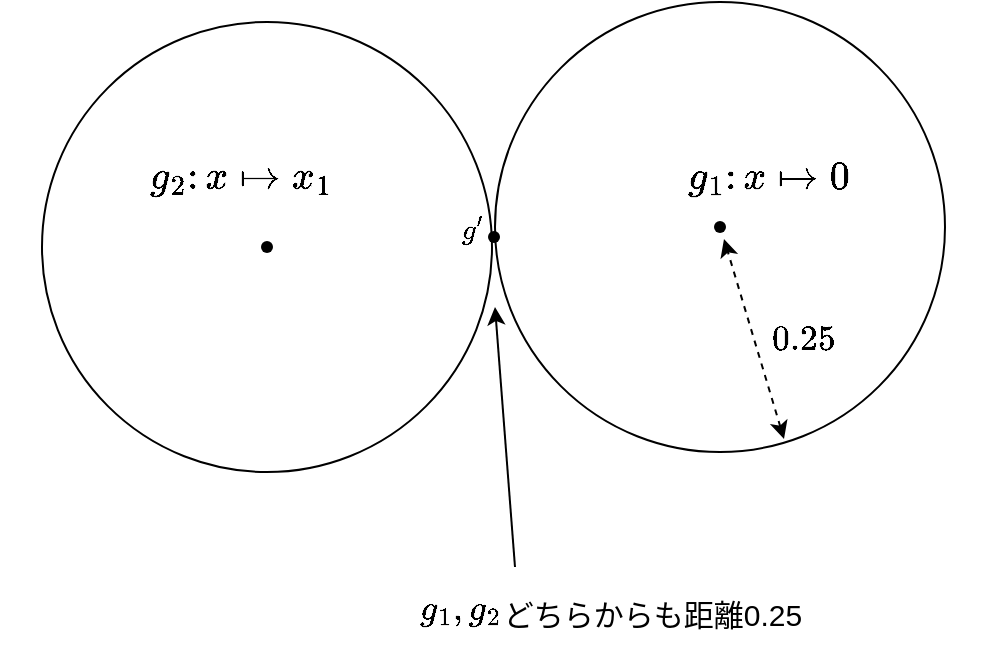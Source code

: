 <mxfile version="24.7.17">
  <diagram name="ページ1" id="QA49zqoxARoJChQHKG7e">
    <mxGraphModel dx="954" dy="604" grid="1" gridSize="10" guides="1" tooltips="1" connect="1" arrows="1" fold="1" page="1" pageScale="1" pageWidth="827" pageHeight="1169" math="1" shadow="0">
      <root>
        <mxCell id="0" />
        <mxCell id="1" parent="0" />
        <mxCell id="rkfB6d5xKjTVFHqS0ALG-98" value="" style="ellipse;whiteSpace=wrap;html=1;aspect=fixed;fillColor=none;" vertex="1" parent="1">
          <mxGeometry x="307.5" y="70" width="225" height="225" as="geometry" />
        </mxCell>
        <mxCell id="rkfB6d5xKjTVFHqS0ALG-95" value="" style="shape=waypoint;sketch=0;size=6;pointerEvents=1;points=[];fillColor=none;resizable=0;rotatable=0;perimeter=centerPerimeter;snapToPoint=1;" vertex="1" parent="1">
          <mxGeometry x="410" y="172.5" width="20" height="20" as="geometry" />
        </mxCell>
        <mxCell id="rkfB6d5xKjTVFHqS0ALG-96" value="$$g_1\colon x\mapsto 0$$" style="text;html=1;align=center;verticalAlign=middle;resizable=0;points=[];autosize=1;strokeColor=none;fillColor=none;fontSize=17;" vertex="1" parent="1">
          <mxGeometry x="334" y="142.5" width="220" height="30" as="geometry" />
        </mxCell>
        <mxCell id="rkfB6d5xKjTVFHqS0ALG-100" value="" style="endArrow=classic;startArrow=classic;html=1;rounded=0;dashed=1;" edge="1" parent="1">
          <mxGeometry width="50" height="50" relative="1" as="geometry">
            <mxPoint x="452" y="288.5" as="sourcePoint" />
            <mxPoint x="422" y="188.5" as="targetPoint" />
          </mxGeometry>
        </mxCell>
        <mxCell id="rkfB6d5xKjTVFHqS0ALG-101" value="$$0.25$$" style="text;html=1;align=center;verticalAlign=middle;resizable=0;points=[];autosize=1;strokeColor=none;fillColor=none;fontSize=15;" vertex="1" parent="1">
          <mxGeometry x="416" y="222.5" width="90" height="30" as="geometry" />
        </mxCell>
        <mxCell id="rkfB6d5xKjTVFHqS0ALG-109" value="" style="ellipse;whiteSpace=wrap;html=1;aspect=fixed;fillColor=none;" vertex="1" parent="1">
          <mxGeometry x="81" y="80" width="225" height="225" as="geometry" />
        </mxCell>
        <mxCell id="rkfB6d5xKjTVFHqS0ALG-110" value="" style="shape=waypoint;sketch=0;size=6;pointerEvents=1;points=[];fillColor=none;resizable=0;rotatable=0;perimeter=centerPerimeter;snapToPoint=1;" vertex="1" parent="1">
          <mxGeometry x="183.5" y="182.5" width="20" height="20" as="geometry" />
        </mxCell>
        <mxCell id="rkfB6d5xKjTVFHqS0ALG-111" value="$$g_2\colon x\mapsto x_1$$" style="text;html=1;align=center;verticalAlign=middle;resizable=0;points=[];autosize=1;strokeColor=none;fillColor=none;fontSize=17;" vertex="1" parent="1">
          <mxGeometry x="60" y="142.5" width="240" height="30" as="geometry" />
        </mxCell>
        <mxCell id="rkfB6d5xKjTVFHqS0ALG-114" value="" style="shape=waypoint;sketch=0;size=6;pointerEvents=1;points=[];fillColor=none;resizable=0;rotatable=0;perimeter=centerPerimeter;snapToPoint=1;" vertex="1" parent="1">
          <mxGeometry x="297" y="177.5" width="20" height="20" as="geometry" />
        </mxCell>
        <mxCell id="rkfB6d5xKjTVFHqS0ALG-116" value="" style="endArrow=classic;html=1;rounded=0;" edge="1" parent="1">
          <mxGeometry width="50" height="50" relative="1" as="geometry">
            <mxPoint x="317.5" y="352.5" as="sourcePoint" />
            <mxPoint x="307.5" y="222.5" as="targetPoint" />
          </mxGeometry>
        </mxCell>
        <mxCell id="rkfB6d5xKjTVFHqS0ALG-117" value="$$g_1,g_2$$" style="text;html=1;align=center;verticalAlign=middle;resizable=0;points=[];autosize=1;strokeColor=none;fillColor=none;fontSize=15;" vertex="1" parent="1">
          <mxGeometry x="235" y="358" width="110" height="30" as="geometry" />
        </mxCell>
        <mxCell id="rkfB6d5xKjTVFHqS0ALG-118" value="どちらからも距離0.25" style="text;html=1;align=center;verticalAlign=middle;resizable=0;points=[];autosize=1;strokeColor=none;fillColor=none;fontSize=15;" vertex="1" parent="1">
          <mxGeometry x="301" y="361" width="170" height="30" as="geometry" />
        </mxCell>
        <mxCell id="rkfB6d5xKjTVFHqS0ALG-119" value="$$g&#39;$$" style="text;html=1;align=center;verticalAlign=middle;resizable=0;points=[];autosize=1;strokeColor=none;fillColor=none;" vertex="1" parent="1">
          <mxGeometry x="266" y="168.5" width="60" height="30" as="geometry" />
        </mxCell>
      </root>
    </mxGraphModel>
  </diagram>
</mxfile>

